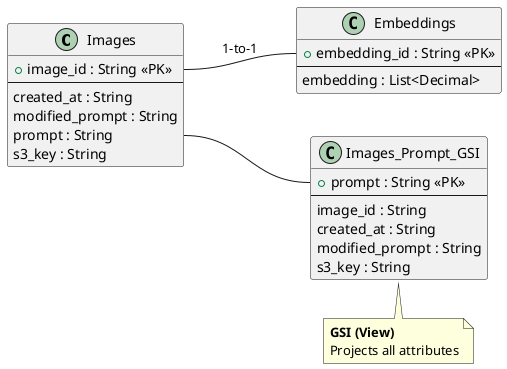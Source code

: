 @startuml

class Images {
  +image_id : String <<PK>>
  --
  created_at : String
  modified_prompt : String
  prompt : String
  s3_key : String
}

class Embeddings {
    +embedding_id : String <<PK>>
    --
    embedding : List<Decimal>
}

class Images_Prompt_GSI [[Images_Prompt_GSI]] {
  +prompt : String <<PK>>
  --
   image_id : String
   created_at : String
   modified_prompt : String
   s3_key : String
}
note right of Images_Prompt_GSI : **GSI (View)**\nProjects all attributes

Images::image_id -- Embeddings::embedding_id : 1-to-1

Images::prompt -- Images_Prompt_GSI::prompt

left to right direction
@enduml
